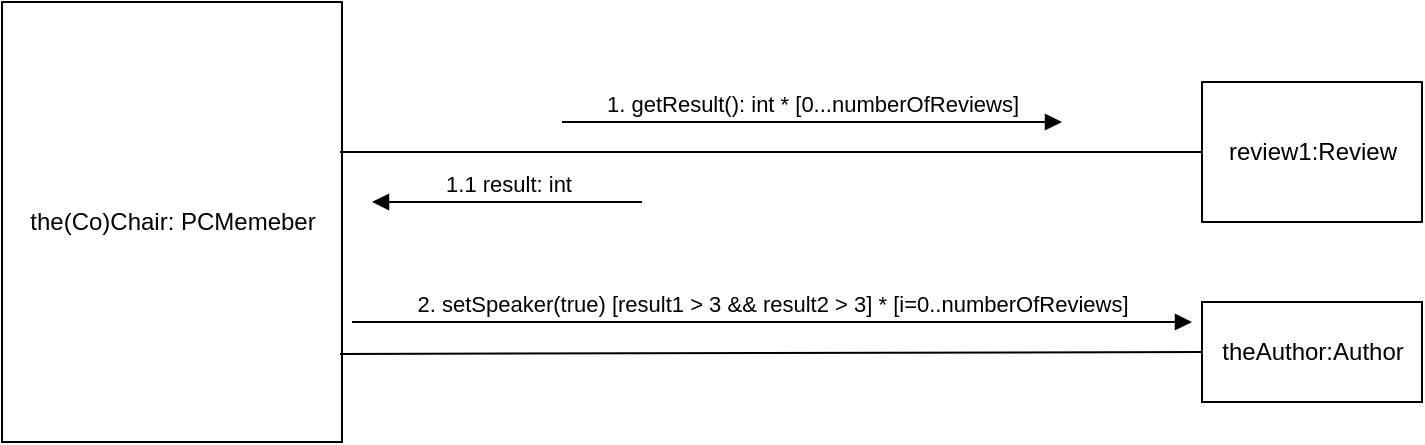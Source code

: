 <mxfile version="12.9.13" type="device"><diagram id="9U3KPNwOXgVNNOz9x5Bt" name="Page-1"><mxGraphModel dx="1250" dy="823" grid="1" gridSize="10" guides="1" tooltips="1" connect="1" arrows="1" fold="1" page="1" pageScale="1" pageWidth="850" pageHeight="1100" math="0" shadow="0"><root><mxCell id="0"/><mxCell id="1" parent="0"/><mxCell id="mLzUPbbQlf0rkuv0PU8G-1" value="the(Co)Chair: PCMemeber" style="html=1;" vertex="1" parent="1"><mxGeometry x="40" y="280" width="170" height="220" as="geometry"/></mxCell><mxCell id="mLzUPbbQlf0rkuv0PU8G-2" value="review1:Review" style="html=1;" vertex="1" parent="1"><mxGeometry x="640" y="320" width="110" height="70" as="geometry"/></mxCell><mxCell id="mLzUPbbQlf0rkuv0PU8G-3" value="" style="endArrow=none;html=1;entryX=0;entryY=0.5;entryDx=0;entryDy=0;" edge="1" parent="1" target="mLzUPbbQlf0rkuv0PU8G-2"><mxGeometry width="50" height="50" relative="1" as="geometry"><mxPoint x="209" y="355" as="sourcePoint"/><mxPoint x="340" y="320" as="targetPoint"/></mxGeometry></mxCell><mxCell id="mLzUPbbQlf0rkuv0PU8G-4" value="1. getResult(): int * [0...numberOfReviews]" style="html=1;verticalAlign=bottom;endArrow=block;" edge="1" parent="1"><mxGeometry width="80" relative="1" as="geometry"><mxPoint x="320" y="340" as="sourcePoint"/><mxPoint x="570" y="340" as="targetPoint"/></mxGeometry></mxCell><mxCell id="mLzUPbbQlf0rkuv0PU8G-5" value="1.1 result: int" style="html=1;verticalAlign=bottom;endArrow=block;" edge="1" parent="1"><mxGeometry width="80" relative="1" as="geometry"><mxPoint x="360" y="380" as="sourcePoint"/><mxPoint x="225" y="380" as="targetPoint"/></mxGeometry></mxCell><mxCell id="mLzUPbbQlf0rkuv0PU8G-6" value="2. setSpeaker(true) [result1 &amp;gt; 3 &amp;amp;&amp;amp; result2 &amp;gt; 3] * [i=0..numberOfReviews]" style="html=1;verticalAlign=bottom;endArrow=block;" edge="1" parent="1"><mxGeometry width="80" relative="1" as="geometry"><mxPoint x="215" y="440" as="sourcePoint"/><mxPoint x="635" y="440" as="targetPoint"/></mxGeometry></mxCell><mxCell id="mLzUPbbQlf0rkuv0PU8G-8" value="theAuthor:Author" style="html=1;" vertex="1" parent="1"><mxGeometry x="640" y="430" width="110" height="50" as="geometry"/></mxCell><mxCell id="mLzUPbbQlf0rkuv0PU8G-9" value="" style="endArrow=none;html=1;entryX=0;entryY=0.5;entryDx=0;entryDy=0;exitX=0.994;exitY=0.8;exitDx=0;exitDy=0;exitPerimeter=0;" edge="1" parent="1" source="mLzUPbbQlf0rkuv0PU8G-1" target="mLzUPbbQlf0rkuv0PU8G-8"><mxGeometry width="50" height="50" relative="1" as="geometry"><mxPoint x="219" y="365" as="sourcePoint"/><mxPoint x="650" y="365" as="targetPoint"/></mxGeometry></mxCell></root></mxGraphModel></diagram></mxfile>